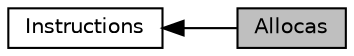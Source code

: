 digraph "Allocas"
{
 // LATEX_PDF_SIZE
  bgcolor="transparent";
  edge [fontname="Helvetica",fontsize="10",labelfontname="Helvetica",labelfontsize="10"];
  node [fontname="Helvetica",fontsize="10",shape="box"];
  rankdir=LR;
  Node2 [label="Instructions",height=0.2,width=0.4,color="black",URL="$group__LLVMCCoreValueInstruction.html",tooltip="Functions in this group relate to the inspection and manipulation of individual instructions."];
  Node1 [label="Allocas",height=0.2,width=0.4,color="black", fillcolor="grey75", style="filled", fontcolor="black",tooltip="Functions in this group only apply to instructions that map to llvm::AllocaInst instances."];
  Node2->Node1 [shape=plaintext, dir="back", style="solid"];
}
